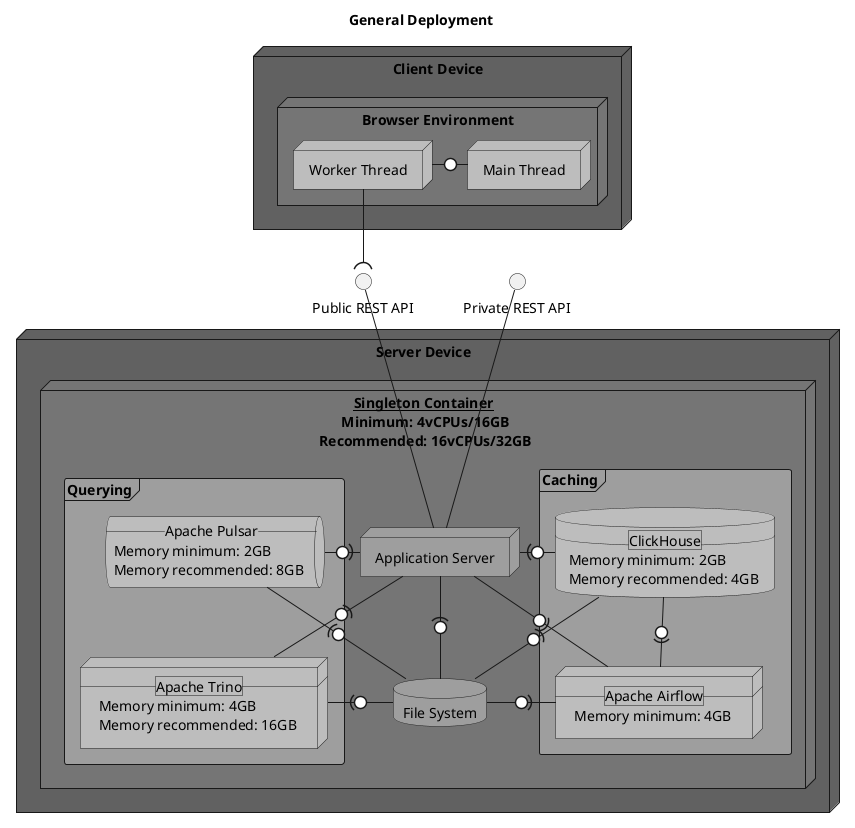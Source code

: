 @startuml deployment

  title General Deployment

  node "Client Device" as Client_Device #616161 {
    node "Browser Environment" as Browser_Environment #757575 {
      node "Main Thread" as Main_Thread #bdbdbd
      node "Worker Thread" as Worker_Thread #bdbdbd

      Worker_Thread -ri0- Main_Thread
    }
  }

  node "Server Device" as Server_Device #616161 {
    node "__Singleton Container__\n Minimum: 4vCPUs/16GB\n Recommended: 16vCPUs/32GB" as Singleton_Container #757575 {
      node "Application Server" as Application_Server [[./application.svg]] #9e9e9e

      frame "Querying" as Querying #9e9e9e {
        queue "__Apache Pulsar__\n Memory minimum: 2GB\n Memory recommended: 8GB" as Apache_Pulsar #bdbdbd
        Apache_Pulsar -ri0)- Application_Server

        node "__Apache Trino__\n Memory minimum: 4GB\n Memory recommended: 16GB" as Apache_Trino #bdbdbd
        Apache_Pulsar -[hidden]- Apache_Trino
        Application_Server -(0- Apache_Trino
      }

      frame "Caching" as Caching #9e9e9e {
        node "__Apache Airflow__\n Memory minimum: 4GB" as Apache_Airflow #bdbdbd
        Application_Server -0)- Apache_Airflow

        database "__ClickHouse__\n Memory minimum: 2GB\n Memory recommended: 4GB" as ClickHouse #bdbdbd
        ClickHouse -0)- Apache_Airflow
        Application_Server -ri(0- ClickHouse
      }

      database "File System" as File_System [[./fs.svg]] #9e9e9e
      Apache_Pulsar -(0- File_System
      Apache_Trino -ri(0- File_System
      Application_Server -(0- File_System
      ClickHouse -(0- File_System
      Apache_Airflow -le(0- File_System
    }
  }

  interface "Public REST API" as Public_REST_API
  Worker_Thread --( Public_REST_API
  Public_REST_API -- Application_Server

  interface "Private REST API" as Private_REST_API
  Private_REST_API -- Application_Server

@enduml

@startuml application
  title Application Server

  interface "Tenants REST API" as Tenants_REST_API

  node "Application Server" as Application_Server #616161 {
    node "Tenants Service" as Tenants_Service [[./tenants.svg]] #757575
    Tenants_REST_API -- Tenants_Service
  }
@enduml

@startuml tenants

  title Tenants Service Deployment

  note as API
    **Endpoints:**
    ----
    * [[./ POST /api/v1/tenants]]
    * [[./ PATCH /api/v1/tenants?tenant=:tenant]]
    * [[./ DELETE /api/v1/tenants?tenant=:tenant]]
    * [[./ GET /api/v1/tenants?tenant=:tenant]]
    * [[./ GET /api/v1/tenants/token?tenant=:tenant&ttl=:ttl&scope=:scope]]
  end note

  interface "Tenants REST API" as Tenants_REST_API
  API -- Tenants_REST_API

  node "Application Server" as Application_Server #616161 {
    queue "tenants_req" as tenants_req_queue #bdbdbd
    queue "tenants_res" as tenants_res_queue #bdbdbd

    node "Tenants Service" as Tenants_Service #757575
    Tenants_REST_API -- Tenants_Service
    tenants_req_queue -ri0)- Tenants_Service
    tenants_res_queue -le0)- Tenants_Service

    node "git" as git #9e9e9e
    Tenants_Service -(0- git

    node "javi" as javi #9e9e9e
    Tenants_Service -(0- javi

    node "ssh-keygen" as ssh_keygen #9e9e9e
    Tenants_Service -(0- ssh_keygen

    database "File System" as File_System [[./fs.svg]] #757575
    Tenants_Service -(0-- File_System
    javi -(0- File_System
    git -(0- File_System
    ssh_keygen -(0- File_System
  }
@enduml

@startuml fs
  title File system

  folder "/hdio" as hdio #616161 {

    folder "sys" as sys #757575 {
      folder "keys" as sys_keys #9e9e9e {
        file "sys.key" as sys_key #fafafa
        file "sys.pub" as sys_pub #fafafa
      }

      folder "logs" as sys_logs #9e9e9e {
        file "pulsar.log" as pulsar_log #fafafa
        file "trino.log" as trino_log #fafafa
        file "clickhouse.log" as clickhouse_log #fafafa
        file "airflow.log" as airflow.log #fafafa
      }
      sys_keys -[hidden]-- sys_logs
      
      folder "data" as sys_data #9e9e9e {
        folder "pulsar" as pulsar_data #bdbdbd
        folder "trino" as trino_data #bdbdbd
        folder "clickhouse" as clickhouse_data #bdbdbd
        folder "airflow" as airflow_data #bdbdbd
      }
      sys_logs -[hidden]-- sys_data
    }

    folder "usr" as usr #757575 {
      folder "name" as name #9e9e9e {
        folder "data" as usr_data #bdbdbd {
          file "tenant.key" as key #fafafa
          file "tenant.pub" as pub #fafafa
          file "tenant.git" as git #fafafa
          file "tenant.env" as dotenv #fafafa
        }

        folder "git" as usr_git #bdbdbd {
          folder "hooks" as hooks #e0e0e0 {
            file "auth.js" as auth_js #fafafa
            file "patch.js" as patch_js #fafafa
            file "cache.js" as cache_js #fafafa
          }
          folder "hdmls" as hdmls #e0e0e0 {
            file "model.html" as model_html #fafafa
            file "frame.html" as frame_html #fafafa
          }
        }
        usr_data -[hidden]-- usr_git

        folder "bin" as usr_bin #bdbdbd {
          folder "wasm" as wasm #e0e0e0 {
            file "auth.wasm" as auth_wasm #fafafa
            file "patch.wasm" as patch_wasm #fafafa
            file "cache.wasm" as cache_wasm #fafafa
          }
          folder "docs" as docs #e0e0e0 {
            file "model.doc" as model_doc #fafafa
            file "frame.doc" as frame_doc #fafafa
          }
        }
        usr_git -[hidden]-- usr_bin
      }
    }
  }  
@enduml